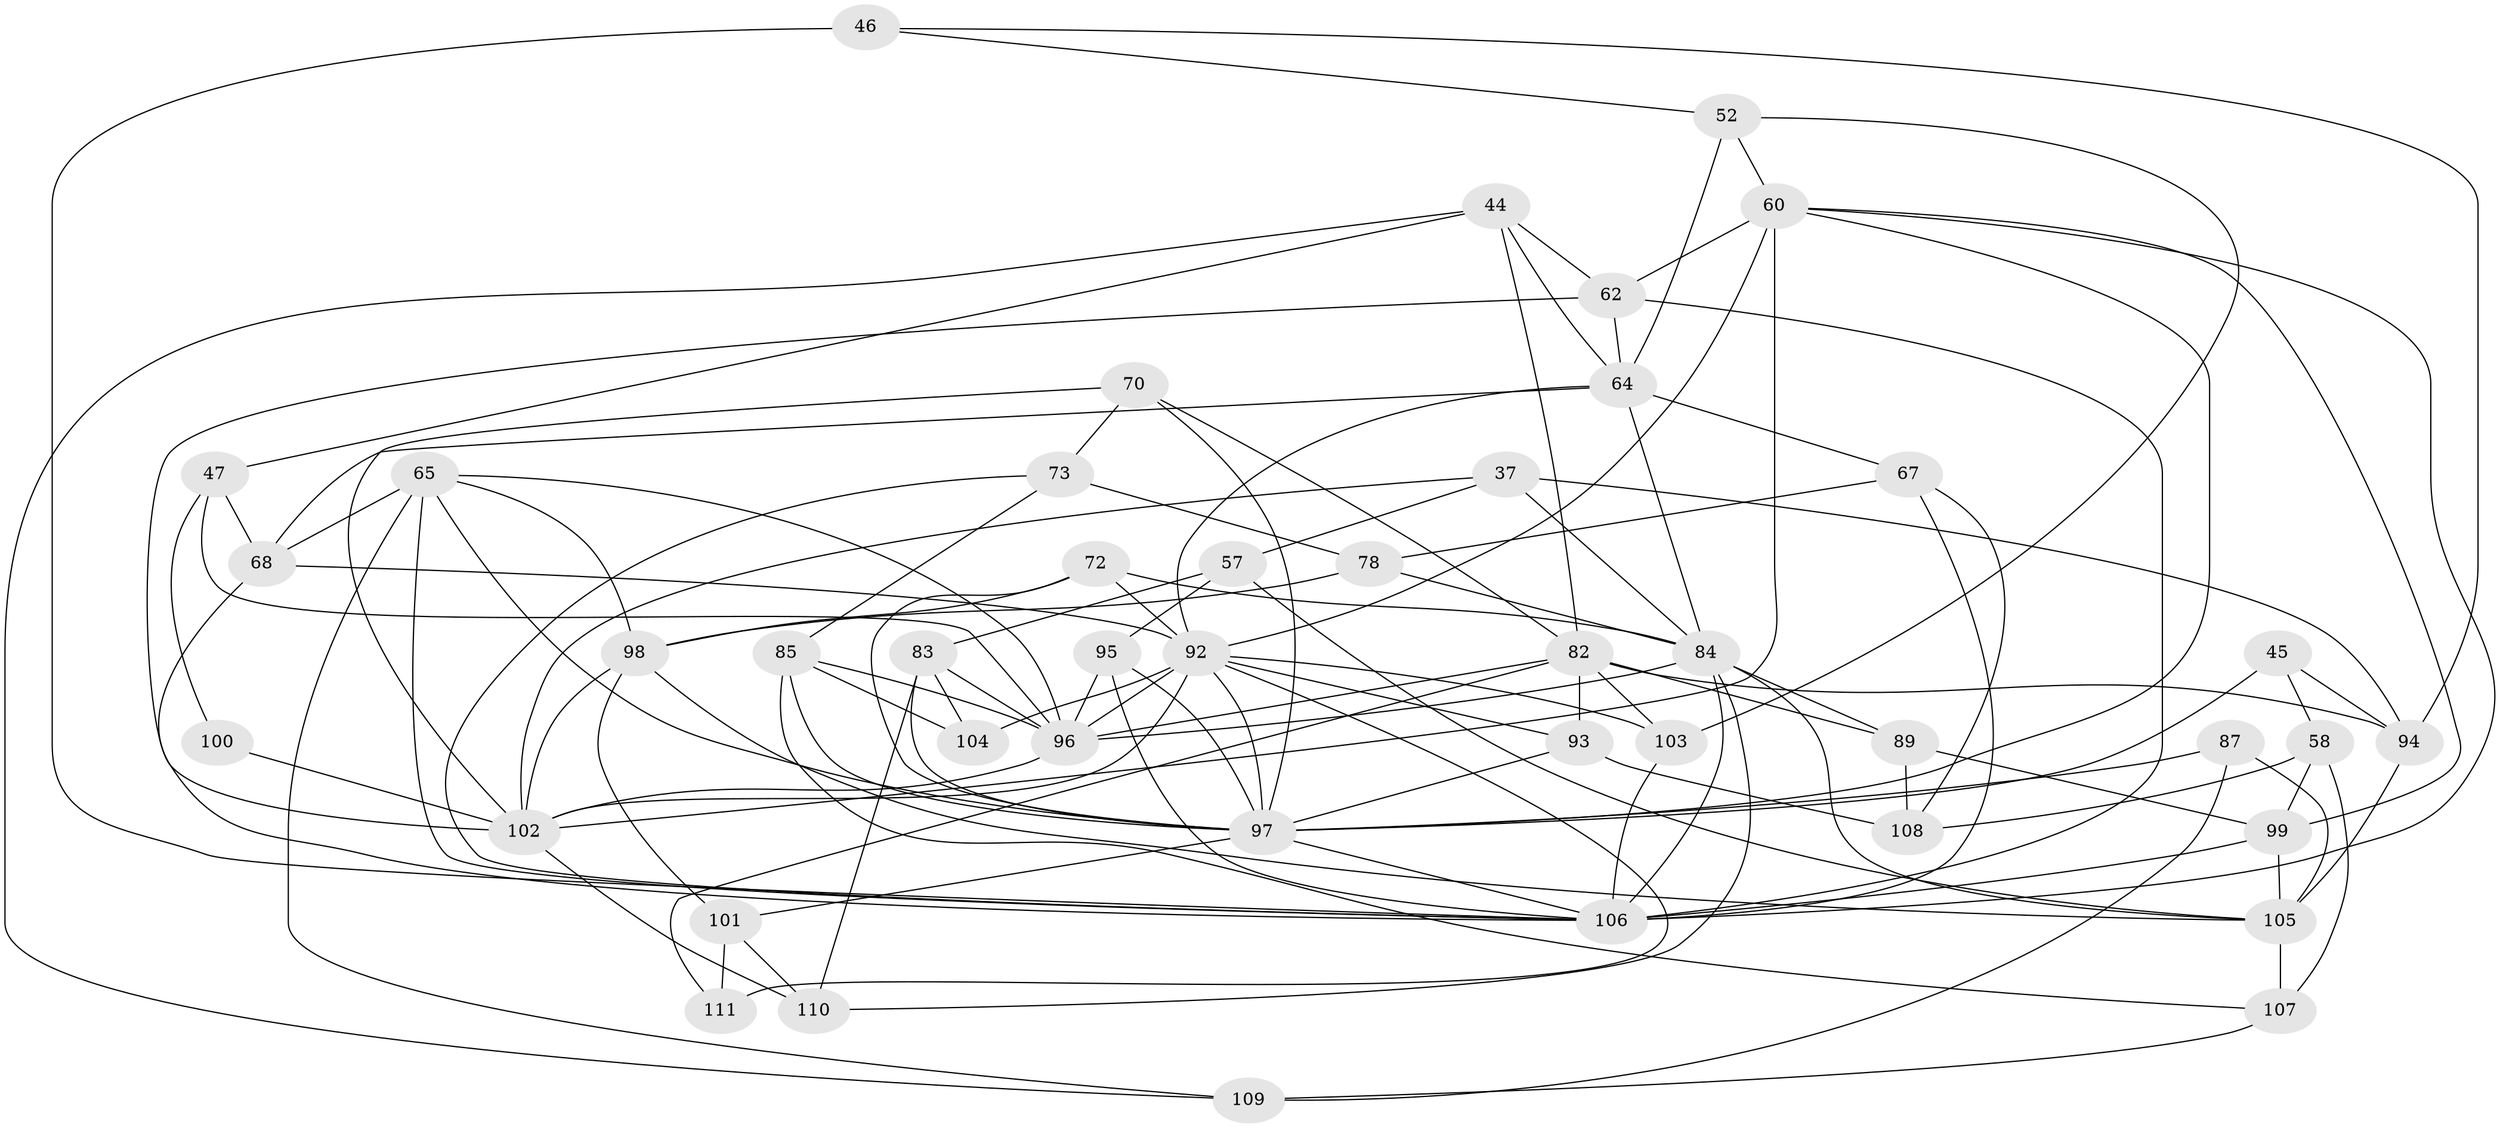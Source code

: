 // original degree distribution, {4: 1.0}
// Generated by graph-tools (version 1.1) at 2025/03/03/04/25 22:03:08]
// undirected, 44 vertices, 116 edges
graph export_dot {
graph [start="1"]
  node [color=gray90,style=filled];
  37;
  44 [super="+28"];
  45;
  46;
  47;
  52;
  57;
  58;
  60 [super="+49"];
  62 [super="+39"];
  64 [super="+29+59"];
  65 [super="+7+31+32"];
  67;
  68 [super="+5"];
  70;
  72 [super="+20"];
  73;
  78;
  82 [super="+24+66+69+79"];
  83 [super="+30"];
  84 [super="+8+40+41+48"];
  85 [super="+80"];
  87;
  89;
  92 [super="+74+63"];
  93;
  94 [super="+90"];
  95 [super="+61"];
  96 [super="+1+21+27"];
  97 [super="+4+12+17+71"];
  98 [super="+91"];
  99 [super="+88"];
  100;
  101;
  102 [super="+81+51+75"];
  103;
  104 [super="+76"];
  105 [super="+18+34"];
  106 [super="+22+55+43+86+77"];
  107;
  108;
  109 [super="+54"];
  110;
  111;
  37 -- 57;
  37 -- 94;
  37 -- 84;
  37 -- 102;
  44 -- 64;
  44 -- 47;
  44 -- 82 [weight=2];
  44 -- 109;
  44 -- 62;
  45 -- 97 [weight=2];
  45 -- 58;
  45 -- 94;
  46 -- 94;
  46 -- 52;
  46 -- 106 [weight=2];
  47 -- 100;
  47 -- 96;
  47 -- 68;
  52 -- 64;
  52 -- 103;
  52 -- 60;
  57 -- 105;
  57 -- 83;
  57 -- 95;
  58 -- 107;
  58 -- 99;
  58 -- 108;
  60 -- 106;
  60 -- 102 [weight=3];
  60 -- 99 [weight=2];
  60 -- 92;
  60 -- 97;
  60 -- 62;
  62 -- 102;
  62 -- 64;
  62 -- 106 [weight=2];
  64 -- 84 [weight=2];
  64 -- 67;
  64 -- 68;
  64 -- 92;
  65 -- 96 [weight=2];
  65 -- 97;
  65 -- 98 [weight=2];
  65 -- 109 [weight=2];
  65 -- 68 [weight=2];
  65 -- 106 [weight=3];
  67 -- 78;
  67 -- 108;
  67 -- 106;
  68 -- 106;
  68 -- 92;
  70 -- 73;
  70 -- 97;
  70 -- 102;
  70 -- 82;
  72 -- 97 [weight=3];
  72 -- 84;
  72 -- 98;
  72 -- 92;
  73 -- 85;
  73 -- 78;
  73 -- 106;
  78 -- 84;
  78 -- 98;
  82 -- 89;
  82 -- 103;
  82 -- 96 [weight=3];
  82 -- 93;
  82 -- 94 [weight=2];
  82 -- 111;
  83 -- 104 [weight=2];
  83 -- 110;
  83 -- 96;
  83 -- 97;
  84 -- 96;
  84 -- 89;
  84 -- 106 [weight=6];
  84 -- 110;
  84 -- 105 [weight=2];
  85 -- 96 [weight=2];
  85 -- 97;
  85 -- 104;
  85 -- 107;
  87 -- 109 [weight=2];
  87 -- 105;
  87 -- 97;
  89 -- 99;
  89 -- 108;
  92 -- 97;
  92 -- 102 [weight=2];
  92 -- 104 [weight=3];
  92 -- 111 [weight=2];
  92 -- 96 [weight=2];
  92 -- 103;
  92 -- 93;
  93 -- 108;
  93 -- 97;
  94 -- 105;
  95 -- 106 [weight=2];
  95 -- 96 [weight=2];
  95 -- 97;
  96 -- 102 [weight=2];
  97 -- 101;
  97 -- 106;
  98 -- 101;
  98 -- 102 [weight=2];
  98 -- 105;
  99 -- 105;
  99 -- 106;
  100 -- 102 [weight=3];
  101 -- 111;
  101 -- 110;
  102 -- 110;
  103 -- 106;
  105 -- 107;
  107 -- 109;
}
